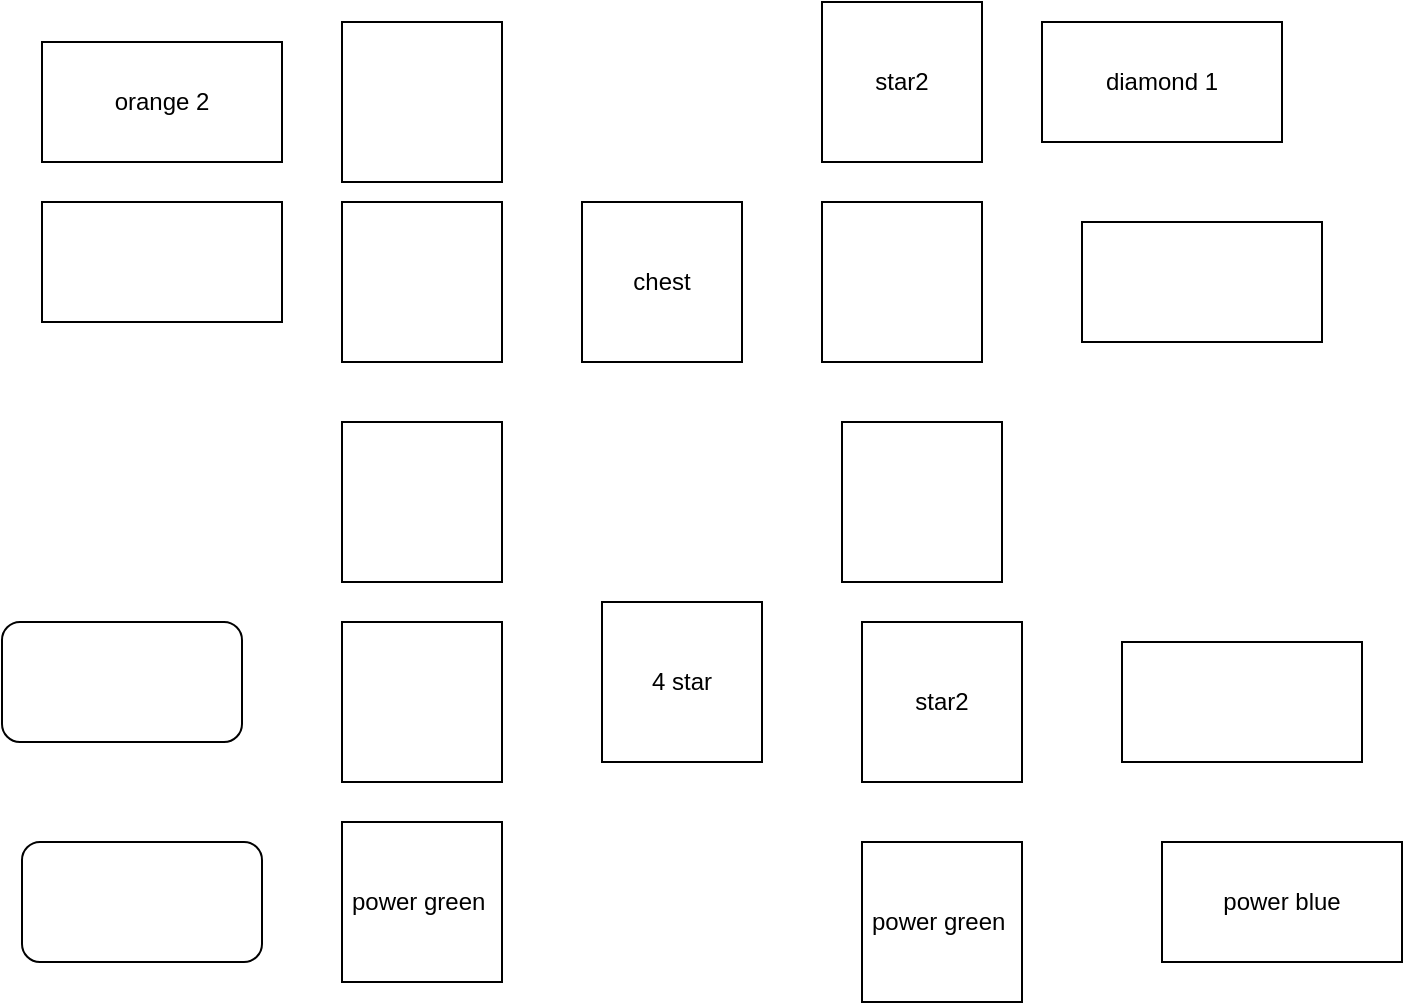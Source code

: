 <mxfile version="15.5.8" type="google"><diagram id="paTVPHVLAX3o_7vh4OTf" name="Page-1"><mxGraphModel dx="946" dy="646" grid="1" gridSize="10" guides="1" tooltips="1" connect="1" arrows="1" fold="1" page="1" pageScale="1" pageWidth="850" pageHeight="1100" math="0" shadow="0"><root><mxCell id="0"/><mxCell id="1" parent="0"/><mxCell id="qUcSqmSnWltMeC32FhmO-1" value="orange 2" style="rounded=0;whiteSpace=wrap;html=1;" vertex="1" parent="1"><mxGeometry x="100" y="120" width="120" height="60" as="geometry"/></mxCell><mxCell id="qUcSqmSnWltMeC32FhmO-2" value="power blue" style="rounded=0;whiteSpace=wrap;html=1;" vertex="1" parent="1"><mxGeometry x="660" y="520" width="120" height="60" as="geometry"/></mxCell><mxCell id="qUcSqmSnWltMeC32FhmO-3" value="chest" style="whiteSpace=wrap;html=1;aspect=fixed;" vertex="1" parent="1"><mxGeometry x="370" y="200" width="80" height="80" as="geometry"/></mxCell><mxCell id="qUcSqmSnWltMeC32FhmO-4" value="4 star" style="whiteSpace=wrap;html=1;aspect=fixed;" vertex="1" parent="1"><mxGeometry x="380" y="400" width="80" height="80" as="geometry"/></mxCell><mxCell id="qUcSqmSnWltMeC32FhmO-5" value="" style="rounded=0;whiteSpace=wrap;html=1;" vertex="1" parent="1"><mxGeometry x="100" y="200" width="120" height="60" as="geometry"/></mxCell><mxCell id="qUcSqmSnWltMeC32FhmO-6" value="" style="whiteSpace=wrap;html=1;aspect=fixed;" vertex="1" parent="1"><mxGeometry x="250" y="110" width="80" height="80" as="geometry"/></mxCell><mxCell id="qUcSqmSnWltMeC32FhmO-7" value="" style="whiteSpace=wrap;html=1;aspect=fixed;" vertex="1" parent="1"><mxGeometry x="250" y="200" width="80" height="80" as="geometry"/></mxCell><mxCell id="qUcSqmSnWltMeC32FhmO-8" value="" style="whiteSpace=wrap;html=1;aspect=fixed;" vertex="1" parent="1"><mxGeometry x="490" y="200" width="80" height="80" as="geometry"/></mxCell><mxCell id="qUcSqmSnWltMeC32FhmO-9" value="star2" style="whiteSpace=wrap;html=1;aspect=fixed;" vertex="1" parent="1"><mxGeometry x="490" y="100" width="80" height="80" as="geometry"/></mxCell><mxCell id="qUcSqmSnWltMeC32FhmO-10" value="diamond 1" style="rounded=0;whiteSpace=wrap;html=1;" vertex="1" parent="1"><mxGeometry x="600" y="110" width="120" height="60" as="geometry"/></mxCell><mxCell id="qUcSqmSnWltMeC32FhmO-11" value="" style="rounded=0;whiteSpace=wrap;html=1;" vertex="1" parent="1"><mxGeometry x="620" y="210" width="120" height="60" as="geometry"/></mxCell><mxCell id="qUcSqmSnWltMeC32FhmO-12" value="" style="whiteSpace=wrap;html=1;aspect=fixed;" vertex="1" parent="1"><mxGeometry x="250" y="310" width="80" height="80" as="geometry"/></mxCell><mxCell id="qUcSqmSnWltMeC32FhmO-13" value="" style="whiteSpace=wrap;html=1;aspect=fixed;" vertex="1" parent="1"><mxGeometry x="500" y="310" width="80" height="80" as="geometry"/></mxCell><mxCell id="qUcSqmSnWltMeC32FhmO-14" value="" style="whiteSpace=wrap;html=1;aspect=fixed;" vertex="1" parent="1"><mxGeometry x="250" y="410" width="80" height="80" as="geometry"/></mxCell><mxCell id="qUcSqmSnWltMeC32FhmO-15" value="power green&amp;nbsp;" style="whiteSpace=wrap;html=1;aspect=fixed;" vertex="1" parent="1"><mxGeometry x="250" y="510" width="80" height="80" as="geometry"/></mxCell><mxCell id="qUcSqmSnWltMeC32FhmO-16" value="star2" style="whiteSpace=wrap;html=1;aspect=fixed;" vertex="1" parent="1"><mxGeometry x="510" y="410" width="80" height="80" as="geometry"/></mxCell><mxCell id="qUcSqmSnWltMeC32FhmO-17" value="power green&amp;nbsp;" style="whiteSpace=wrap;html=1;aspect=fixed;" vertex="1" parent="1"><mxGeometry x="510" y="520" width="80" height="80" as="geometry"/></mxCell><mxCell id="qUcSqmSnWltMeC32FhmO-18" value="" style="rounded=0;whiteSpace=wrap;html=1;" vertex="1" parent="1"><mxGeometry x="640" y="420" width="120" height="60" as="geometry"/></mxCell><mxCell id="qUcSqmSnWltMeC32FhmO-19" value="" style="rounded=1;whiteSpace=wrap;html=1;" vertex="1" parent="1"><mxGeometry x="80" y="410" width="120" height="60" as="geometry"/></mxCell><mxCell id="qUcSqmSnWltMeC32FhmO-20" value="" style="rounded=1;whiteSpace=wrap;html=1;" vertex="1" parent="1"><mxGeometry x="90" y="520" width="120" height="60" as="geometry"/></mxCell></root></mxGraphModel></diagram></mxfile>